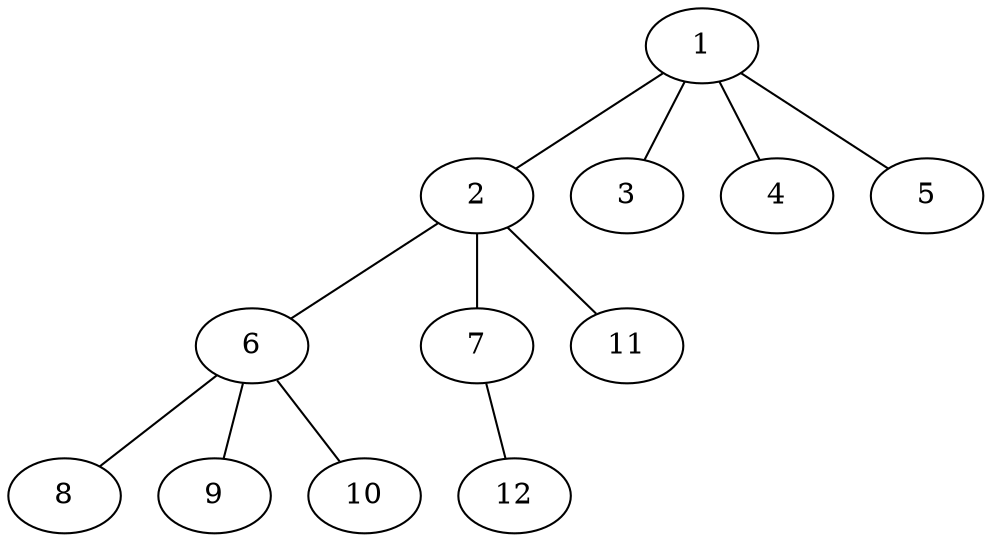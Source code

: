 graph molecule_3517 {
	1	 [chem=C];
	2	 [chem=C];
	1 -- 2	 [valence=1];
	3	 [chem=F];
	1 -- 3	 [valence=1];
	4	 [chem=F];
	1 -- 4	 [valence=1];
	5	 [chem=F];
	1 -- 5	 [valence=1];
	6	 [chem=C];
	2 -- 6	 [valence=1];
	7	 [chem=O];
	2 -- 7	 [valence=1];
	11	 [chem=H];
	2 -- 11	 [valence=1];
	8	 [chem=F];
	6 -- 8	 [valence=1];
	9	 [chem=F];
	6 -- 9	 [valence=1];
	10	 [chem=F];
	6 -- 10	 [valence=1];
	12	 [chem=H];
	7 -- 12	 [valence=1];
}

